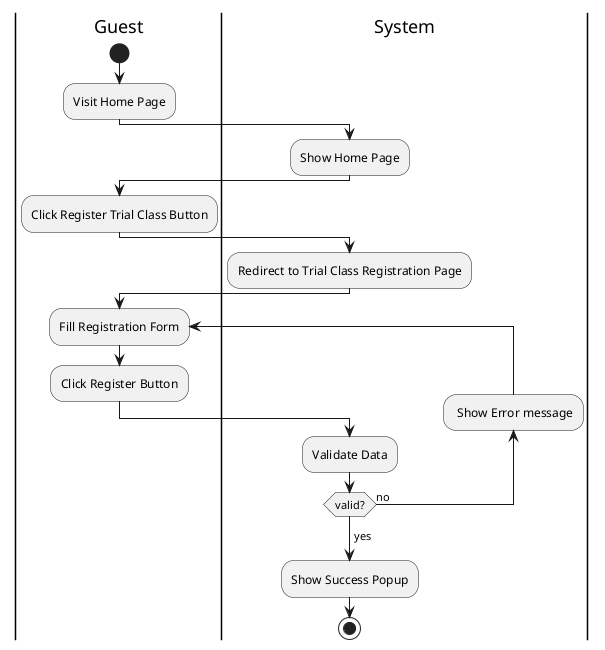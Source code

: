@startuml Register Trial Class
|Guest|
start
:Visit Home Page;
|System|
:Show Home Page;
|Guest|
:Click Register Trial Class Button;
|System|
:Redirect to Trial Class Registration Page;
|Guest|
repeat :Fill Registration Form;
:Click Register Button;
|System|
:Validate Data;
backward: Show Error message;
repeat while (valid?) is (no)
->yes;
:Show Success Popup;
stop
@enduml